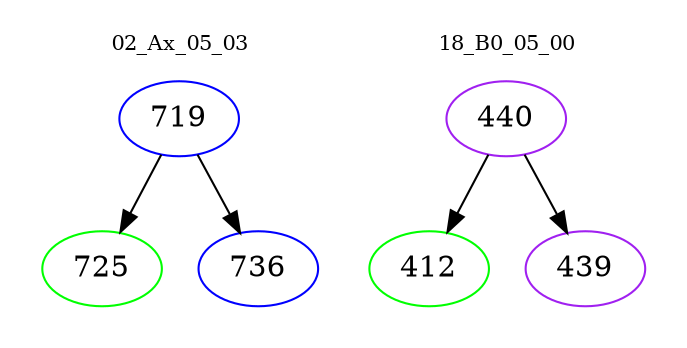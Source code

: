 digraph{
subgraph cluster_0 {
color = white
label = "02_Ax_05_03";
fontsize=10;
T0_719 [label="719", color="blue"]
T0_719 -> T0_725 [color="black"]
T0_725 [label="725", color="green"]
T0_719 -> T0_736 [color="black"]
T0_736 [label="736", color="blue"]
}
subgraph cluster_1 {
color = white
label = "18_B0_05_00";
fontsize=10;
T1_440 [label="440", color="purple"]
T1_440 -> T1_412 [color="black"]
T1_412 [label="412", color="green"]
T1_440 -> T1_439 [color="black"]
T1_439 [label="439", color="purple"]
}
}
